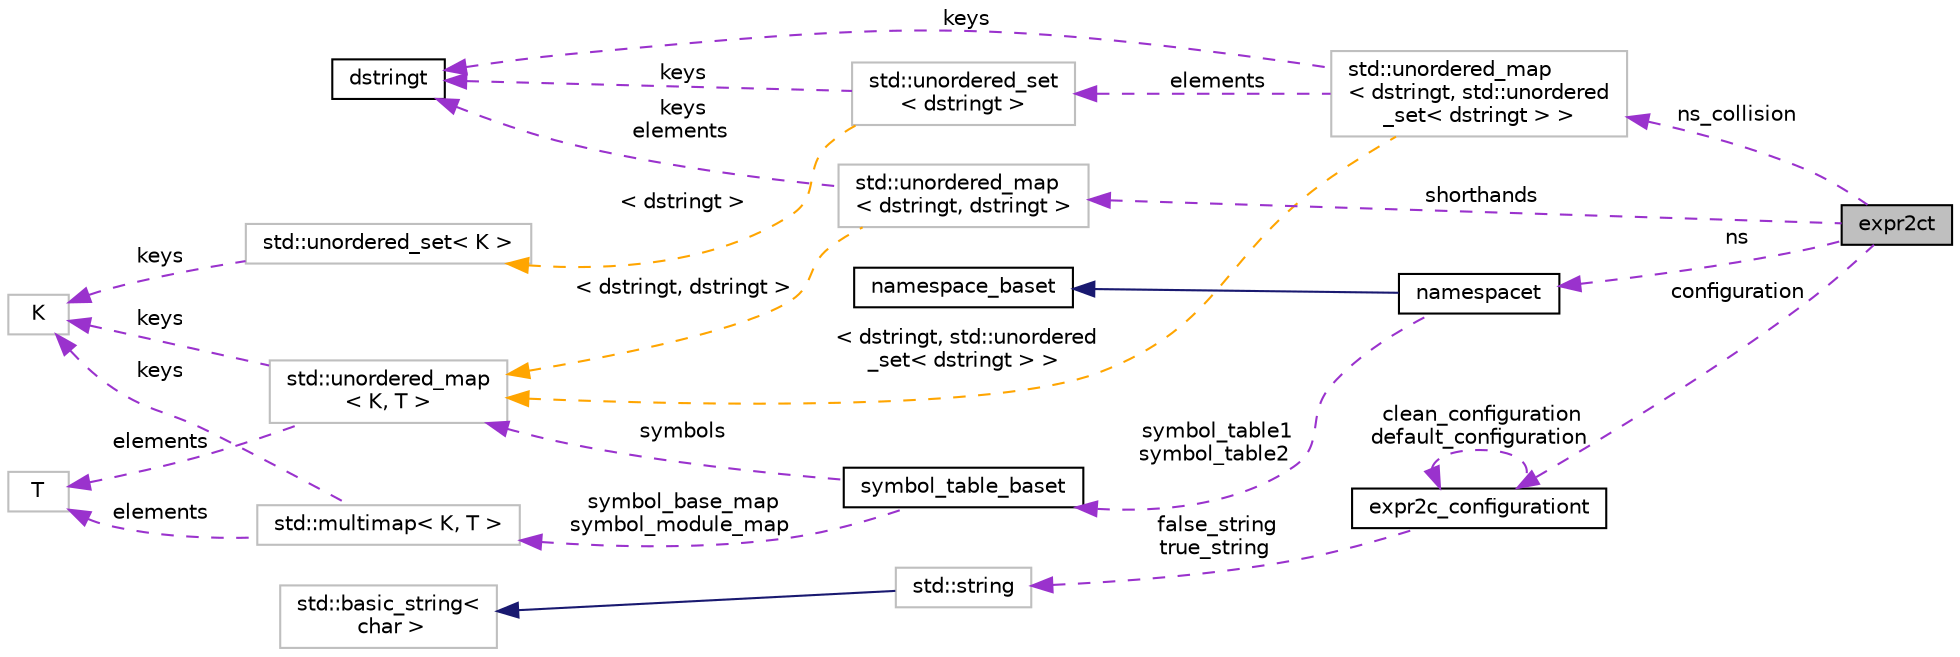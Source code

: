 digraph "expr2ct"
{
 // LATEX_PDF_SIZE
  bgcolor="transparent";
  edge [fontname="Helvetica",fontsize="10",labelfontname="Helvetica",labelfontsize="10"];
  node [fontname="Helvetica",fontsize="10",shape=record];
  rankdir="LR";
  Node1 [label="expr2ct",height=0.2,width=0.4,color="black", fillcolor="grey75", style="filled", fontcolor="black",tooltip=" "];
  Node2 -> Node1 [dir="back",color="darkorchid3",fontsize="10",style="dashed",label=" ns_collision" ,fontname="Helvetica"];
  Node2 [label="std::unordered_map\l\< dstringt, std::unordered\l_set\< dstringt \> \>",height=0.2,width=0.4,color="grey75",tooltip=" "];
  Node3 -> Node2 [dir="back",color="darkorchid3",fontsize="10",style="dashed",label=" elements" ,fontname="Helvetica"];
  Node3 [label="std::unordered_set\l\< dstringt \>",height=0.2,width=0.4,color="grey75",tooltip=" "];
  Node4 -> Node3 [dir="back",color="darkorchid3",fontsize="10",style="dashed",label=" keys" ,fontname="Helvetica"];
  Node4 [label="dstringt",height=0.2,width=0.4,color="black",URL="$classdstringt.html",tooltip="dstringt has one field, an unsigned integer no which is an index into a static table of strings."];
  Node5 -> Node3 [dir="back",color="orange",fontsize="10",style="dashed",label=" \< dstringt \>" ,fontname="Helvetica"];
  Node5 [label="std::unordered_set\< K \>",height=0.2,width=0.4,color="grey75",tooltip="STL class."];
  Node6 -> Node5 [dir="back",color="darkorchid3",fontsize="10",style="dashed",label=" keys" ,fontname="Helvetica"];
  Node6 [label="K",height=0.2,width=0.4,color="grey75",tooltip=" "];
  Node4 -> Node2 [dir="back",color="darkorchid3",fontsize="10",style="dashed",label=" keys" ,fontname="Helvetica"];
  Node7 -> Node2 [dir="back",color="orange",fontsize="10",style="dashed",label=" \< dstringt, std::unordered\l_set\< dstringt \> \>" ,fontname="Helvetica"];
  Node7 [label="std::unordered_map\l\< K, T \>",height=0.2,width=0.4,color="grey75",tooltip="STL class."];
  Node6 -> Node7 [dir="back",color="darkorchid3",fontsize="10",style="dashed",label=" keys" ,fontname="Helvetica"];
  Node8 -> Node7 [dir="back",color="darkorchid3",fontsize="10",style="dashed",label=" elements" ,fontname="Helvetica"];
  Node8 [label="T",height=0.2,width=0.4,color="grey75",tooltip=" "];
  Node9 -> Node1 [dir="back",color="darkorchid3",fontsize="10",style="dashed",label=" ns" ,fontname="Helvetica"];
  Node9 [label="namespacet",height=0.2,width=0.4,color="black",URL="$classnamespacet.html",tooltip="A namespacet is essentially one or two symbol tables bound together, to allow for symbol lookups in t..."];
  Node10 -> Node9 [dir="back",color="midnightblue",fontsize="10",style="solid",fontname="Helvetica"];
  Node10 [label="namespace_baset",height=0.2,width=0.4,color="black",URL="$classnamespace__baset.html",tooltip="Basic interface for a namespace."];
  Node11 -> Node9 [dir="back",color="darkorchid3",fontsize="10",style="dashed",label=" symbol_table1\nsymbol_table2" ,fontname="Helvetica"];
  Node11 [label="symbol_table_baset",height=0.2,width=0.4,color="black",URL="$classsymbol__table__baset.html",tooltip="The symbol table base class interface."];
  Node12 -> Node11 [dir="back",color="darkorchid3",fontsize="10",style="dashed",label=" symbol_base_map\nsymbol_module_map" ,fontname="Helvetica"];
  Node12 [label="std::multimap\< K, T \>",height=0.2,width=0.4,color="grey75",tooltip="STL class."];
  Node6 -> Node12 [dir="back",color="darkorchid3",fontsize="10",style="dashed",label=" keys" ,fontname="Helvetica"];
  Node8 -> Node12 [dir="back",color="darkorchid3",fontsize="10",style="dashed",label=" elements" ,fontname="Helvetica"];
  Node7 -> Node11 [dir="back",color="darkorchid3",fontsize="10",style="dashed",label=" symbols" ,fontname="Helvetica"];
  Node13 -> Node1 [dir="back",color="darkorchid3",fontsize="10",style="dashed",label=" configuration" ,fontname="Helvetica"];
  Node13 [label="expr2c_configurationt",height=0.2,width=0.4,color="black",URL="$structexpr2c__configurationt.html",tooltip="Used for configuring the behaviour of expr2c and type2c."];
  Node13 -> Node13 [dir="back",color="darkorchid3",fontsize="10",style="dashed",label=" clean_configuration\ndefault_configuration" ,fontname="Helvetica"];
  Node14 -> Node13 [dir="back",color="darkorchid3",fontsize="10",style="dashed",label=" false_string\ntrue_string" ,fontname="Helvetica"];
  Node14 [label="std::string",height=0.2,width=0.4,color="grey75",tooltip="STL class."];
  Node15 -> Node14 [dir="back",color="midnightblue",fontsize="10",style="solid",fontname="Helvetica"];
  Node15 [label="std::basic_string\<\l char \>",height=0.2,width=0.4,color="grey75",tooltip="STL class."];
  Node16 -> Node1 [dir="back",color="darkorchid3",fontsize="10",style="dashed",label=" shorthands" ,fontname="Helvetica"];
  Node16 [label="std::unordered_map\l\< dstringt, dstringt \>",height=0.2,width=0.4,color="grey75",tooltip=" "];
  Node4 -> Node16 [dir="back",color="darkorchid3",fontsize="10",style="dashed",label=" keys\nelements" ,fontname="Helvetica"];
  Node7 -> Node16 [dir="back",color="orange",fontsize="10",style="dashed",label=" \< dstringt, dstringt \>" ,fontname="Helvetica"];
}
